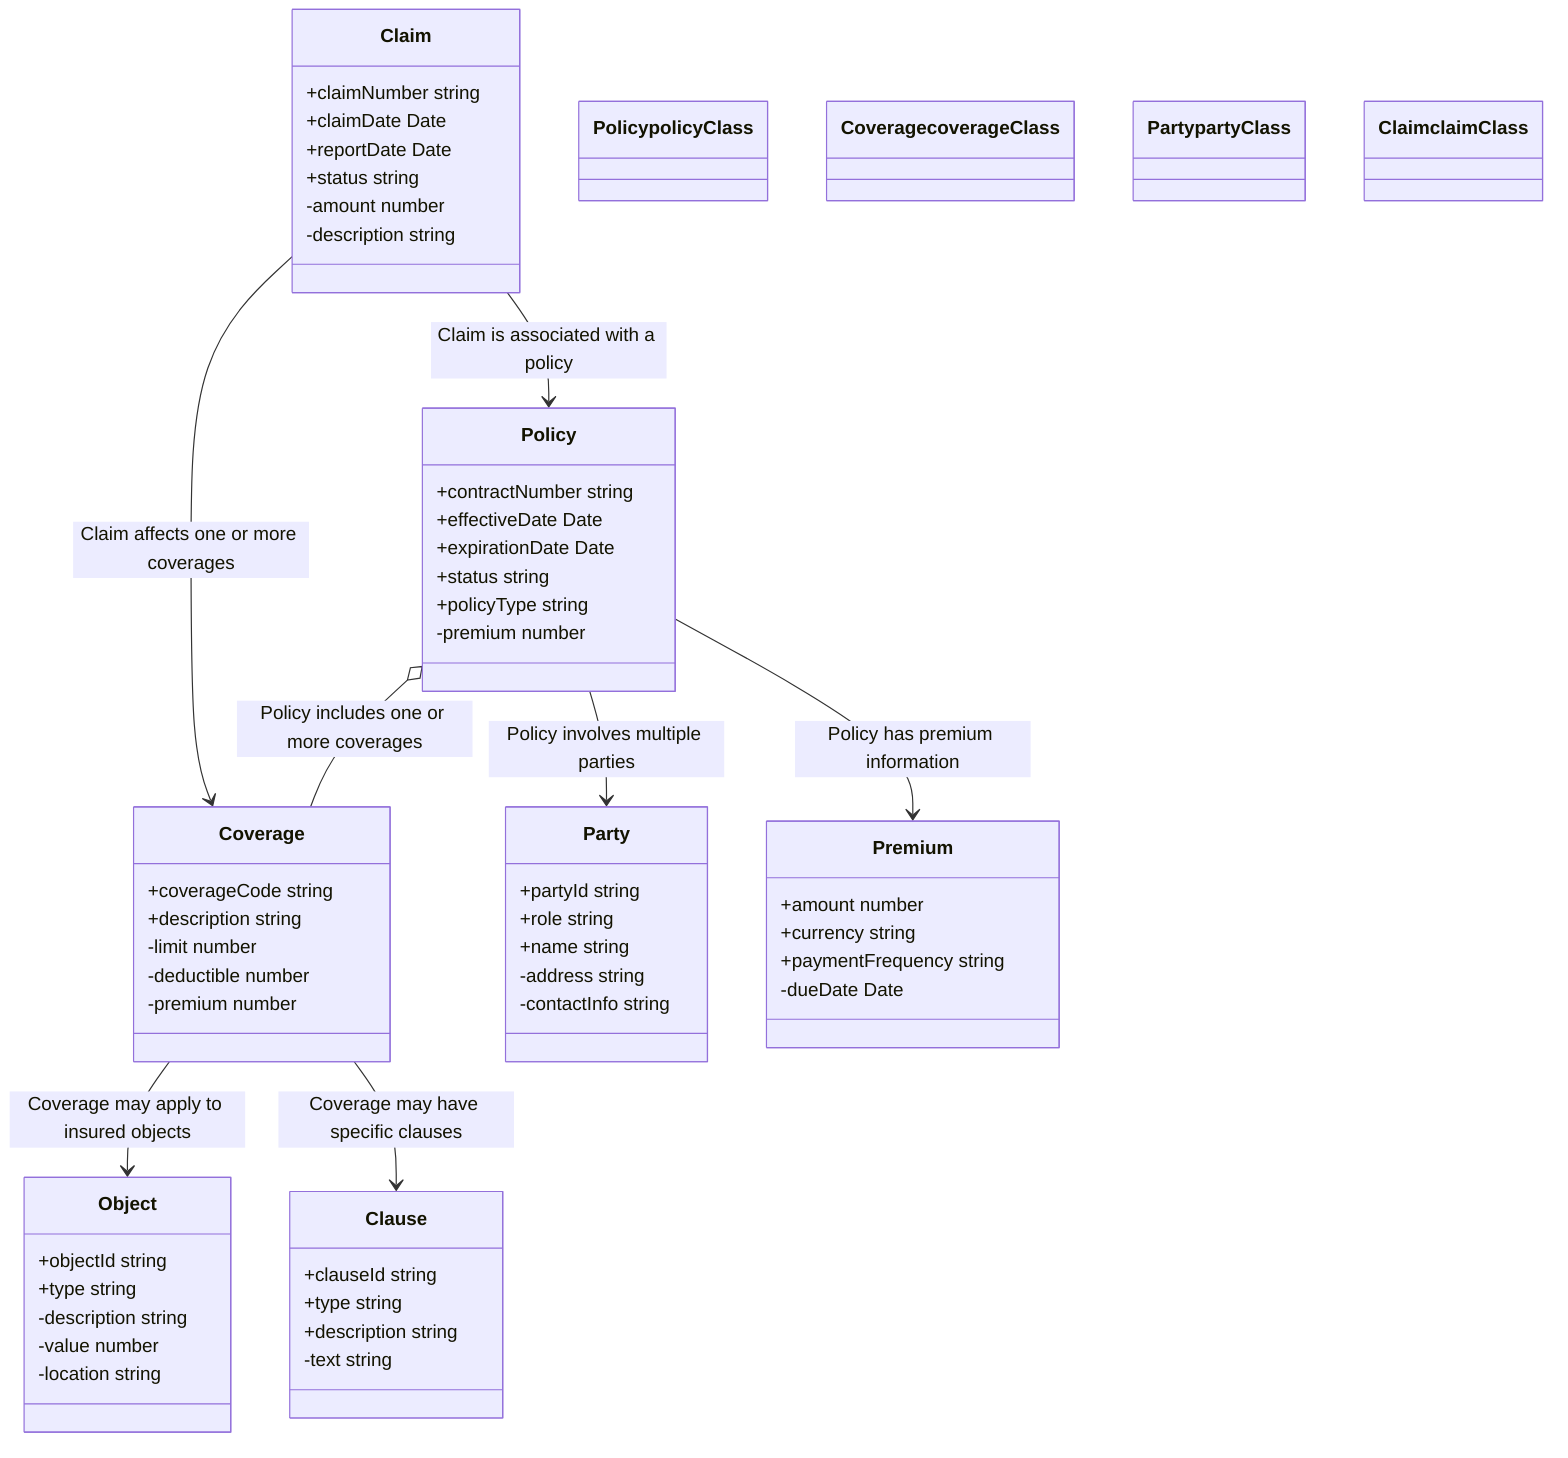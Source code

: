 classDiagram

    %% Domain Model: WIA Insurance Model
    %% Version: 1.0.0
    %% Generated: 2025-06-24T19:05:45.285Z
    %% Based on SIVI AFD 2.0

    class Policy {
        +contractNumber string
        +effectiveDate Date
        +expirationDate Date
        +status string
        +policyType string
        -premium number
    }

    class Coverage {
        +coverageCode string
        +description string
        -limit number
        -deductible number
        -premium number
    }

    class Party {
        +partyId string
        +role string
        +name string
        -address string
        -contactInfo string
    }

    class Claim {
        +claimNumber string
        +claimDate Date
        +reportDate Date
        +status string
        -amount number
        -description string
    }

    class Premium {
        +amount number
        +currency string
        +paymentFrequency string
        -dueDate Date
    }

    class Object {
        +objectId string
        +type string
        -description string
        -value number
        -location string
    }

    class Clause {
        +clauseId string
        +type string
        +description string
        -text string
    }

    Policy o-- Coverage : Policy includes one or more coverages
    Policy --> Party : Policy involves multiple parties
    Policy --> Premium : Policy has premium information
    Coverage --> Object : Coverage may apply to insured objects
    Coverage --> Clause : Coverage may have specific clauses
    Claim --> Policy : Claim is associated with a policy
    Claim --> Coverage : Claim affects one or more coverages

    %% Styling for SIVI AFD entities
    classDef policyClass fill:#e1f5fe,stroke:#01579b,stroke-width:2px
    classDef coverageClass fill:#f3e5f5,stroke:#4a148c,stroke-width:2px
    classDef partyClass fill:#e8f5e8,stroke:#1b5e20,stroke-width:2px
    classDef claimClass fill:#fff3e0,stroke:#e65100,stroke-width:2px

    class Policy policyClass
    class Coverage coverageClass
    class Party partyClass
    class Claim claimClass